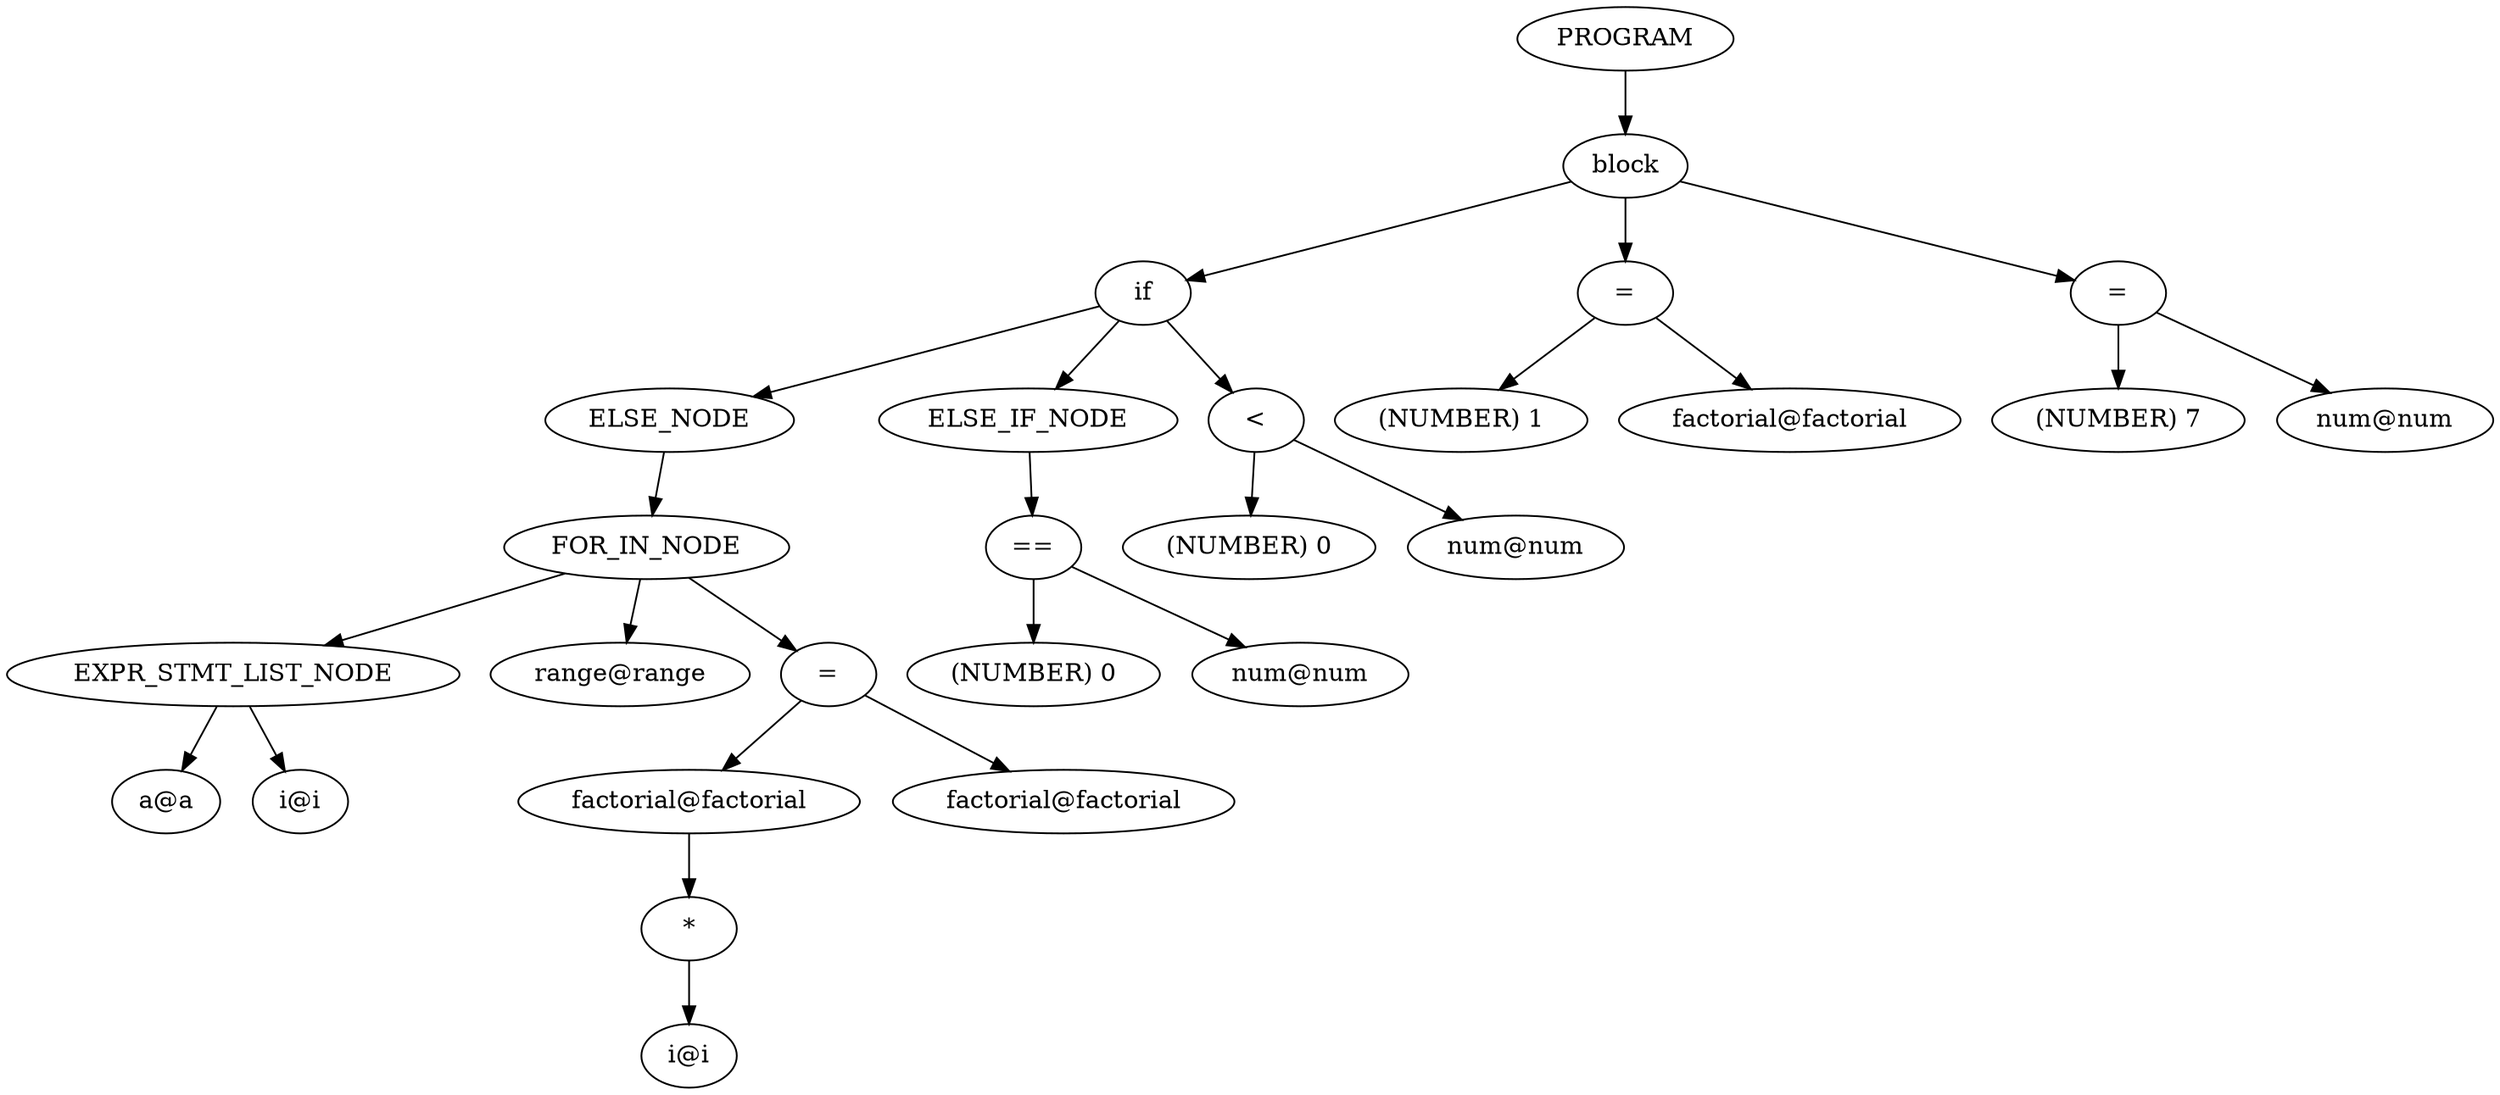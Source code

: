 digraph {
graph [ordering="out"];
node0[label="PROGRAM"];
node1[label="block"];
node2[label="if"];
node3[label="ELSE_NODE"];
node4[label="FOR_IN_NODE"];
node5[label="EXPR_STMT_LIST_NODE"];
node6[label="a@a"];
node5 -> node6;
node7[label="i@i"];
node5 -> node7;
node4 -> node5;
node8[label="range@range"];
node4 -> node8;
node9[label="="];
node10[label="factorial@factorial"];
node11[label="*"];
node12[label="i@i"];
node11 -> node12;
node10 -> node11;
node9 -> node10;
node13[label="factorial@factorial"];
node9 -> node13;
node4 -> node9;
node3 -> node4;
node2 -> node3;
node14[label="ELSE_IF_NODE"];
node15[label="=="];
node16[label="(NUMBER) 0"];
node15 -> node16;
node17[label="num@num"];
node15 -> node17;
node14 -> node15;
node2 -> node14;
node18[label="<"];
node19[label="(NUMBER) 0"];
node18 -> node19;
node20[label="num@num"];
node18 -> node20;
node2 -> node18;
node1 -> node2;
node21[label="="];
node22[label="(NUMBER) 1"];
node21 -> node22;
node23[label="factorial@factorial"];
node21 -> node23;
node1 -> node21;
node24[label="="];
node25[label="(NUMBER) 7"];
node24 -> node25;
node26[label="num@num"];
node24 -> node26;
node1 -> node24;
node0 -> node1;
}
